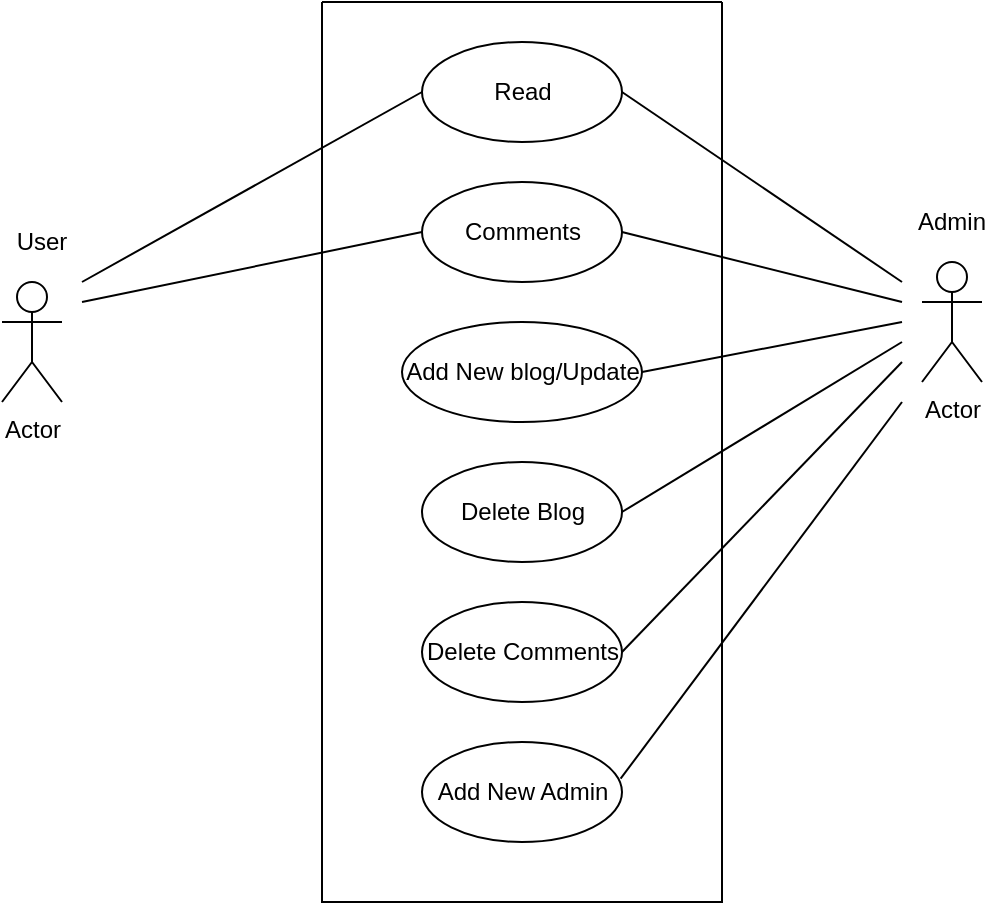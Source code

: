 <mxfile>
    <diagram id="rwAKK5BLnN-2sxfQvCgt" name="Page-1">
        <mxGraphModel dx="734" dy="437" grid="1" gridSize="10" guides="1" tooltips="1" connect="1" arrows="1" fold="1" page="1" pageScale="1" pageWidth="850" pageHeight="1100" math="0" shadow="0">
            <root>
                <mxCell id="0"/>
                <mxCell id="1" parent="0"/>
                <mxCell id="2" value="" style="swimlane;startSize=0;" vertex="1" parent="1">
                    <mxGeometry x="240" y="20" width="200" height="450" as="geometry">
                        <mxRectangle x="240" y="10" width="50" height="40" as="alternateBounds"/>
                    </mxGeometry>
                </mxCell>
                <mxCell id="6" value="Read" style="shape=ellipse;html=1;dashed=0;whitespace=wrap;perimeter=ellipsePerimeter;" vertex="1" parent="2">
                    <mxGeometry x="50" y="20" width="100" height="50" as="geometry"/>
                </mxCell>
                <mxCell id="7" value="Delete Blog" style="shape=ellipse;html=1;dashed=0;whitespace=wrap;perimeter=ellipsePerimeter;" vertex="1" parent="2">
                    <mxGeometry x="50" y="230" width="100" height="50" as="geometry"/>
                </mxCell>
                <mxCell id="8" value="Delete Comments" style="shape=ellipse;html=1;dashed=0;whitespace=wrap;perimeter=ellipsePerimeter;" vertex="1" parent="2">
                    <mxGeometry x="50" y="300" width="100" height="50" as="geometry"/>
                </mxCell>
                <mxCell id="9" value="Add New Admin" style="shape=ellipse;html=1;dashed=0;whitespace=wrap;perimeter=ellipsePerimeter;" vertex="1" parent="2">
                    <mxGeometry x="50" y="370" width="100" height="50" as="geometry"/>
                </mxCell>
                <mxCell id="11" value="Comments" style="shape=ellipse;html=1;dashed=0;whitespace=wrap;perimeter=ellipsePerimeter;" vertex="1" parent="2">
                    <mxGeometry x="50" y="90" width="100" height="50" as="geometry"/>
                </mxCell>
                <mxCell id="12" value="Add New blog/Update" style="shape=ellipse;html=1;dashed=0;whitespace=wrap;perimeter=ellipsePerimeter;" vertex="1" parent="2">
                    <mxGeometry x="40" y="160" width="120" height="50" as="geometry"/>
                </mxCell>
                <mxCell id="13" value="Actor" style="shape=umlActor;verticalLabelPosition=bottom;verticalAlign=top;html=1;outlineConnect=0;" vertex="1" parent="1">
                    <mxGeometry x="80" y="160" width="30" height="60" as="geometry"/>
                </mxCell>
                <mxCell id="14" value="Actor" style="shape=umlActor;verticalLabelPosition=bottom;verticalAlign=top;html=1;outlineConnect=0;" vertex="1" parent="1">
                    <mxGeometry x="540" y="150" width="30" height="60" as="geometry"/>
                </mxCell>
                <mxCell id="15" value="User" style="text;html=1;strokeColor=none;fillColor=none;align=center;verticalAlign=middle;whiteSpace=wrap;rounded=0;" vertex="1" parent="1">
                    <mxGeometry x="80" y="130" width="40" height="20" as="geometry"/>
                </mxCell>
                <mxCell id="16" value="Admin" style="text;html=1;strokeColor=none;fillColor=none;align=center;verticalAlign=middle;whiteSpace=wrap;rounded=0;" vertex="1" parent="1">
                    <mxGeometry x="535" y="120" width="40" height="20" as="geometry"/>
                </mxCell>
                <mxCell id="20" value="" style="endArrow=none;html=1;entryX=0;entryY=0.5;entryDx=0;entryDy=0;" edge="1" parent="1" target="6">
                    <mxGeometry width="50" height="50" relative="1" as="geometry">
                        <mxPoint x="120" y="160" as="sourcePoint"/>
                        <mxPoint x="170" y="140" as="targetPoint"/>
                    </mxGeometry>
                </mxCell>
                <mxCell id="21" value="" style="endArrow=none;html=1;entryX=0;entryY=0.5;entryDx=0;entryDy=0;" edge="1" parent="1" target="11">
                    <mxGeometry width="50" height="50" relative="1" as="geometry">
                        <mxPoint x="120" y="170" as="sourcePoint"/>
                        <mxPoint x="300" y="75" as="targetPoint"/>
                    </mxGeometry>
                </mxCell>
                <mxCell id="22" value="" style="endArrow=none;html=1;entryX=1;entryY=0.5;entryDx=0;entryDy=0;" edge="1" parent="1" target="6">
                    <mxGeometry width="50" height="50" relative="1" as="geometry">
                        <mxPoint x="530" y="160" as="sourcePoint"/>
                        <mxPoint x="310" y="85" as="targetPoint"/>
                    </mxGeometry>
                </mxCell>
                <mxCell id="24" value="" style="endArrow=none;html=1;entryX=1;entryY=0.5;entryDx=0;entryDy=0;" edge="1" parent="1" target="11">
                    <mxGeometry width="50" height="50" relative="1" as="geometry">
                        <mxPoint x="530" y="170" as="sourcePoint"/>
                        <mxPoint x="400" y="75" as="targetPoint"/>
                    </mxGeometry>
                </mxCell>
                <mxCell id="25" value="" style="endArrow=none;html=1;entryX=1;entryY=0.5;entryDx=0;entryDy=0;" edge="1" parent="1" target="12">
                    <mxGeometry width="50" height="50" relative="1" as="geometry">
                        <mxPoint x="530" y="180" as="sourcePoint"/>
                        <mxPoint x="400" y="145" as="targetPoint"/>
                    </mxGeometry>
                </mxCell>
                <mxCell id="26" value="" style="endArrow=none;html=1;entryX=1;entryY=0.5;entryDx=0;entryDy=0;" edge="1" parent="1" target="7">
                    <mxGeometry width="50" height="50" relative="1" as="geometry">
                        <mxPoint x="530" y="190" as="sourcePoint"/>
                        <mxPoint x="410" y="215" as="targetPoint"/>
                    </mxGeometry>
                </mxCell>
                <mxCell id="27" value="" style="endArrow=none;html=1;entryX=1;entryY=0.5;entryDx=0;entryDy=0;" edge="1" parent="1" target="8">
                    <mxGeometry width="50" height="50" relative="1" as="geometry">
                        <mxPoint x="530" y="200" as="sourcePoint"/>
                        <mxPoint x="400" y="285" as="targetPoint"/>
                    </mxGeometry>
                </mxCell>
                <mxCell id="28" value="" style="endArrow=none;html=1;entryX=0.993;entryY=0.367;entryDx=0;entryDy=0;entryPerimeter=0;" edge="1" parent="1" target="9">
                    <mxGeometry width="50" height="50" relative="1" as="geometry">
                        <mxPoint x="530" y="220" as="sourcePoint"/>
                        <mxPoint x="400" y="355" as="targetPoint"/>
                    </mxGeometry>
                </mxCell>
            </root>
        </mxGraphModel>
    </diagram>
</mxfile>